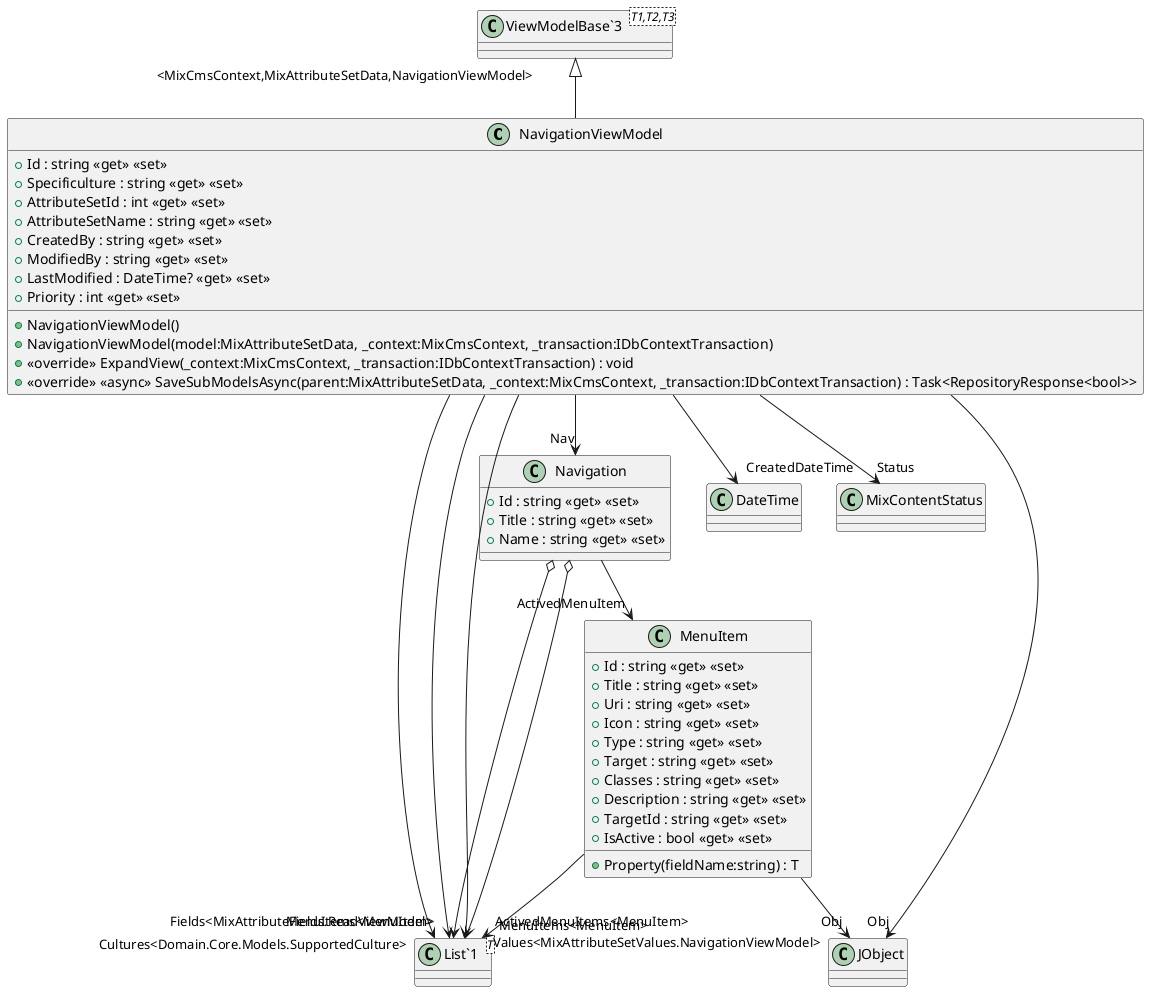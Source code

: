 @startuml
class NavigationViewModel {
    + Id : string <<get>> <<set>>
    + Specificulture : string <<get>> <<set>>
    + AttributeSetId : int <<get>> <<set>>
    + AttributeSetName : string <<get>> <<set>>
    + CreatedBy : string <<get>> <<set>>
    + ModifiedBy : string <<get>> <<set>>
    + LastModified : DateTime? <<get>> <<set>>
    + Priority : int <<get>> <<set>>
    + NavigationViewModel()
    + NavigationViewModel(model:MixAttributeSetData, _context:MixCmsContext, _transaction:IDbContextTransaction)
    + <<override>> ExpandView(_context:MixCmsContext, _transaction:IDbContextTransaction) : void
    + <<override>> <<async>> SaveSubModelsAsync(parent:MixAttributeSetData, _context:MixCmsContext, _transaction:IDbContextTransaction) : Task<RepositoryResponse<bool>>
}
class Navigation {
    + Id : string <<get>> <<set>>
    + Title : string <<get>> <<set>>
    + Name : string <<get>> <<set>>
}
class MenuItem {
    + Id : string <<get>> <<set>>
    + Title : string <<get>> <<set>>
    + Uri : string <<get>> <<set>>
    + Icon : string <<get>> <<set>>
    + Type : string <<get>> <<set>>
    + Target : string <<get>> <<set>>
    + Classes : string <<get>> <<set>>
    + Description : string <<get>> <<set>>
    + TargetId : string <<get>> <<set>>
    + IsActive : bool <<get>> <<set>>
    + Property(fieldName:string) : T
}
class "ViewModelBase`3"<T1,T2,T3> {
}
class "List`1"<T> {
}
"ViewModelBase`3" "<MixCmsContext,MixAttributeSetData,NavigationViewModel>" <|-- NavigationViewModel
NavigationViewModel --> "Cultures<Domain.Core.Models.SupportedCulture>" "List`1"
NavigationViewModel --> "CreatedDateTime" DateTime
NavigationViewModel --> "Status" MixContentStatus
NavigationViewModel --> "Values<MixAttributeSetValues.NavigationViewModel>" "List`1"
NavigationViewModel --> "Fields<MixAttributeFields.ReadViewModel>" "List`1"
NavigationViewModel --> "Obj" JObject
NavigationViewModel --> "Nav" Navigation
Navigation o-> "MenuItems<MenuItem>" "List`1"
Navigation o-> "ActivedMenuItems<MenuItem>" "List`1"
Navigation --> "ActivedMenuItem" MenuItem
MenuItem --> "Obj" JObject
MenuItem --> "MenuItems<MenuItem>" "List`1"
@enduml
